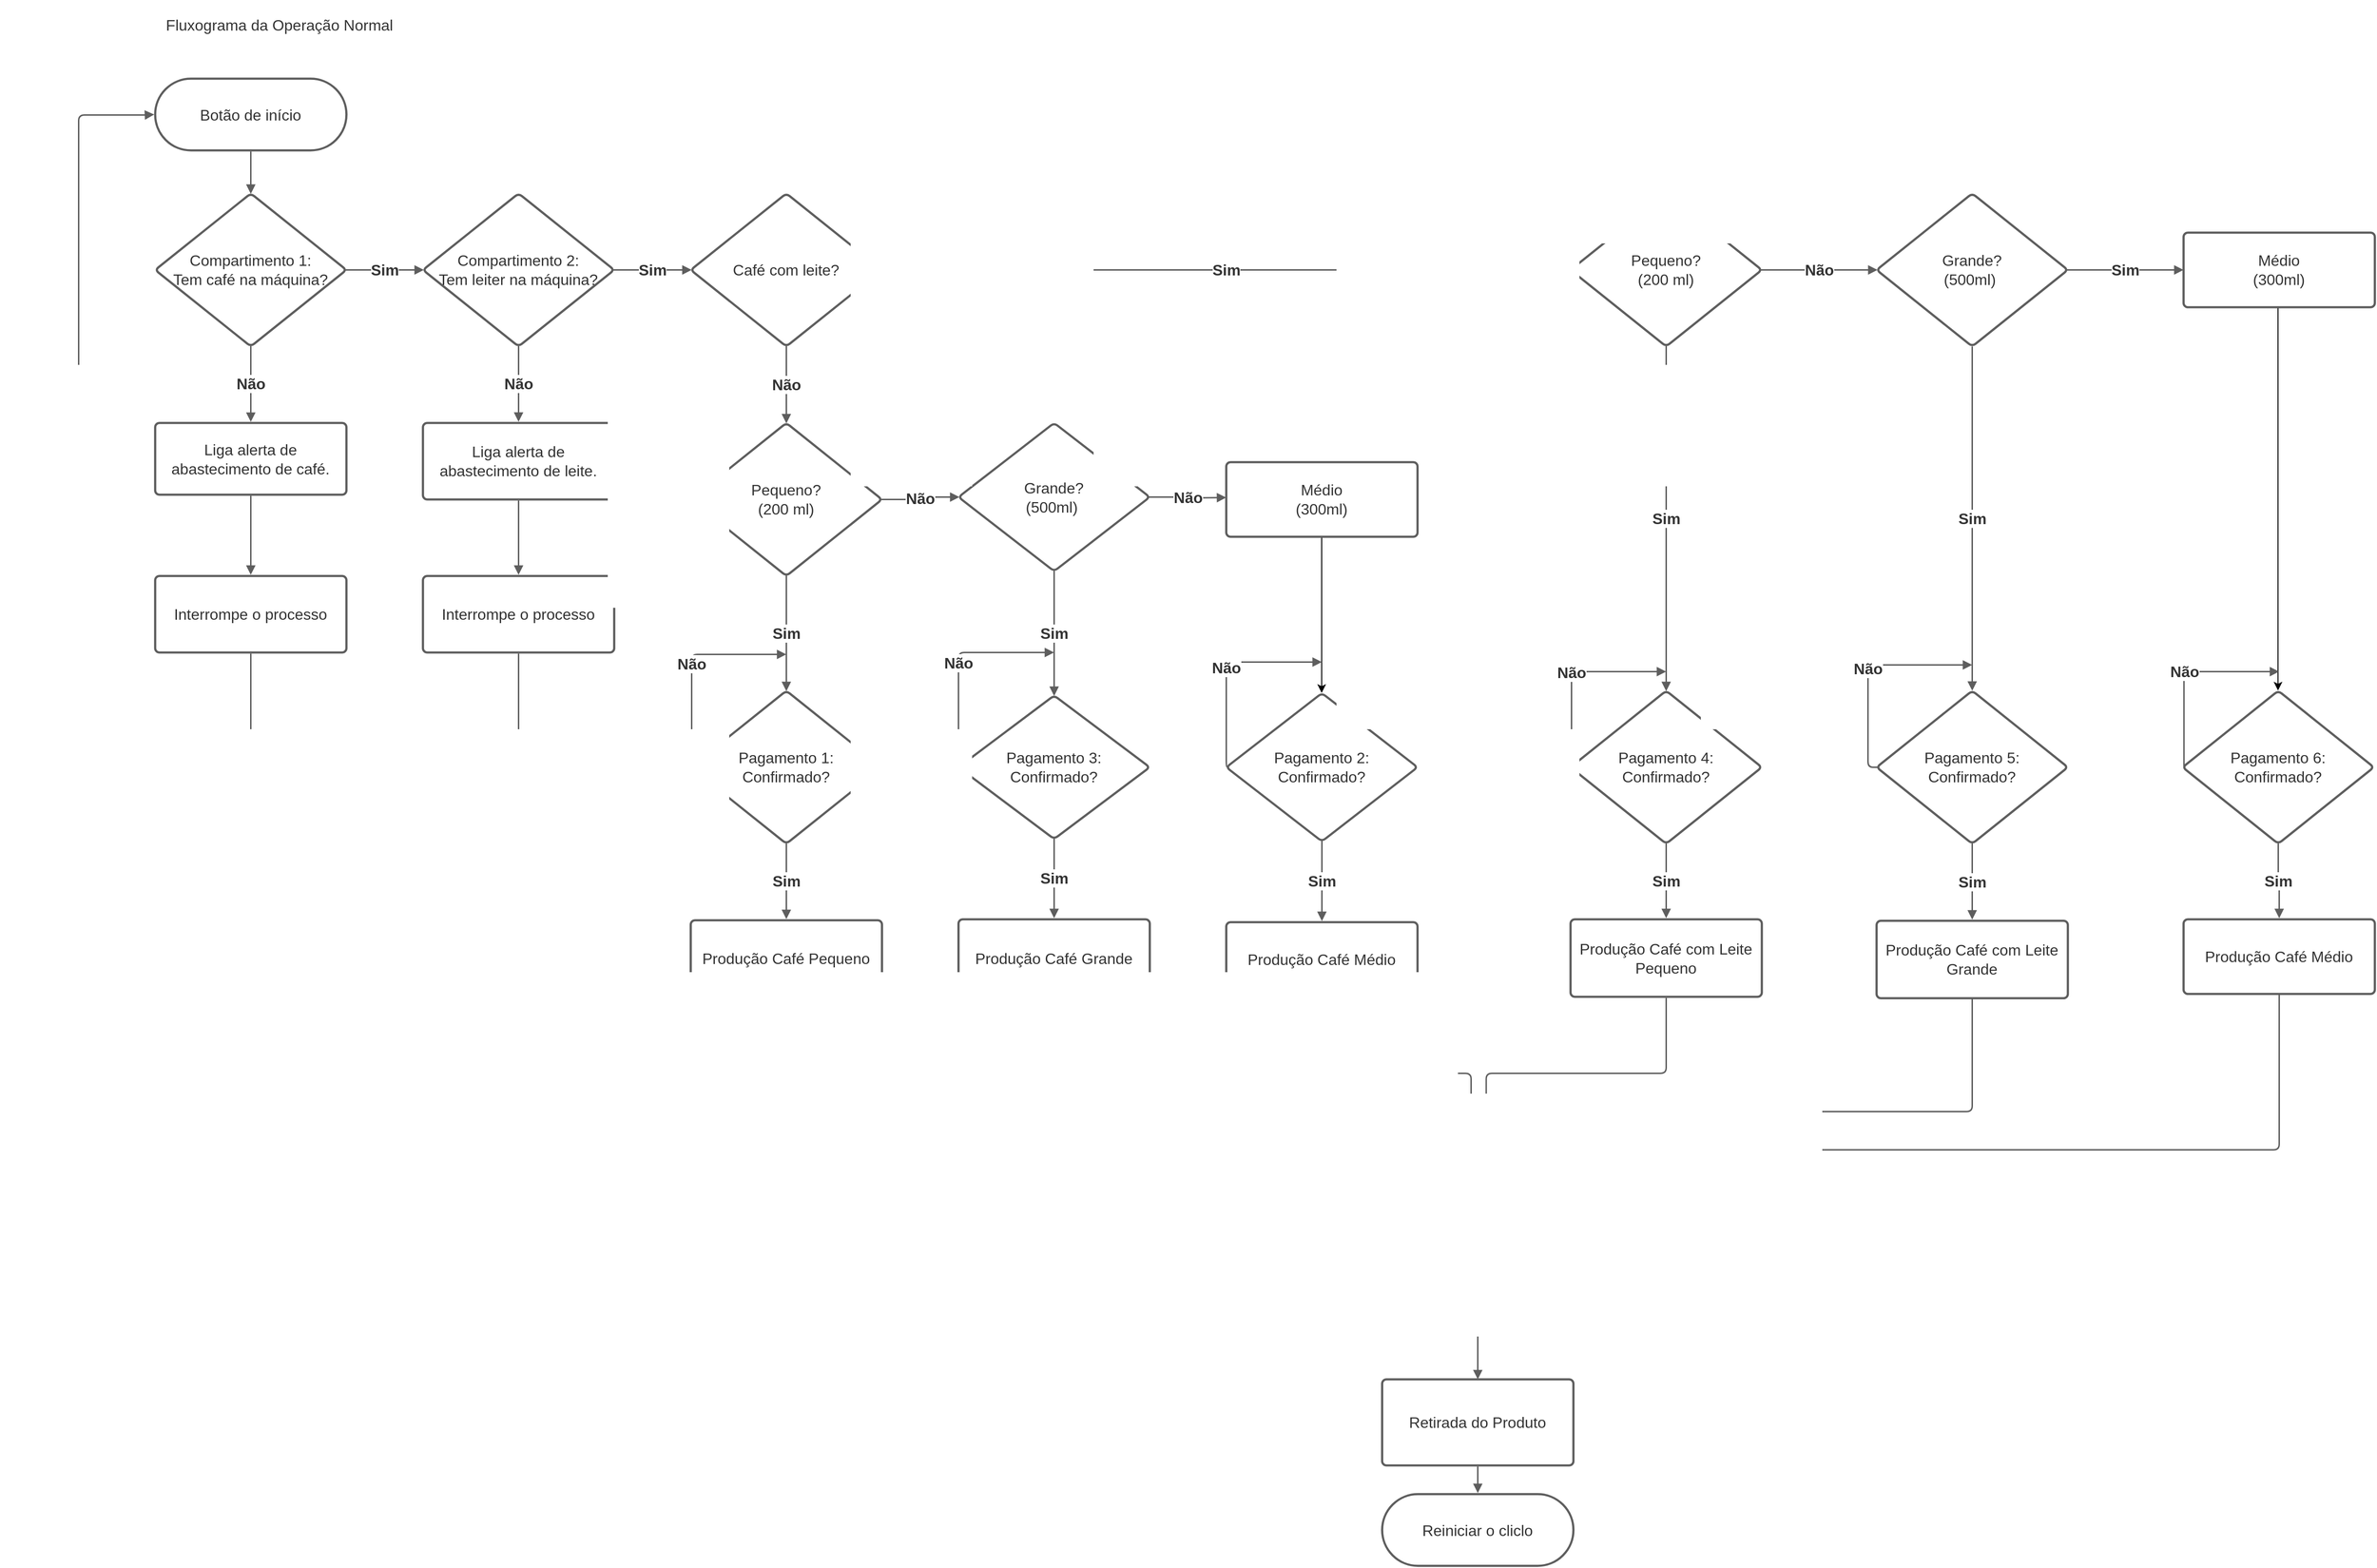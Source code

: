 <mxfile version="14.4.3" type="github">
  <diagram id="C5RBs43oDa-KdzZeNtuy" name="Page-1">
    <mxGraphModel dx="2500" dy="867" grid="1" gridSize="10" guides="1" tooltips="1" connect="1" arrows="1" fold="1" page="1" pageScale="1" pageWidth="827" pageHeight="1169" math="0" shadow="0">
      <root>
        <mxCell id="WIyWlLk6GJQsqaUBKTNV-0" />
        <mxCell id="WIyWlLk6GJQsqaUBKTNV-1" parent="WIyWlLk6GJQsqaUBKTNV-0" />
        <UserObject label="Fluxograma da Operação Normal&amp;nbsp;" lucidchartObjectId="tqFgTso9lFqS" id="6JIv2aO325j3hScU7Ffa-20">
          <mxCell style="html=1;overflow=block;blockSpacing=1;whiteSpace=wrap;;whiteSpace=wrap;fontSize=16;fontColor=#333333;spacing=3.8;strokeOpacity=0;fillOpacity=0;rounded=1;absoluteArcSize=1;arcSize=9;fillColor=#ffffff;strokeWidth=2.3;" vertex="1" parent="WIyWlLk6GJQsqaUBKTNV-1">
            <mxGeometry y="720" width="585" height="48" as="geometry" />
          </mxCell>
        </UserObject>
        <UserObject label="&lt;font style=&quot;font-size: 16px&quot;&gt;Botão de início&lt;/font&gt;" lucidchartObjectId="3qFgOrZvjQJa" id="6JIv2aO325j3hScU7Ffa-21">
          <mxCell style="html=1;overflow=block;blockSpacing=1;whiteSpace=wrap;rounded=1;arcSize=50;whiteSpace=wrap;fontSize=16;fontColor=#333333;spacing=3.8;strokeColor=#5e5e5e;strokeOpacity=100;strokeWidth=2.3;" vertex="1" parent="WIyWlLk6GJQsqaUBKTNV-1">
            <mxGeometry x="160" y="800" width="200" height="75" as="geometry" />
          </mxCell>
        </UserObject>
        <UserObject label="&lt;font style=&quot;font-size: 16px&quot;&gt;&lt;font style=&quot;font-size: 16px&quot;&gt;Compartimento &lt;/font&gt;1:&lt;br style=&quot;font-size: 16px;&quot;&gt;Tem café na máquina?&lt;/font&gt;" lucidchartObjectId="3qFgEHPYL05W" id="6JIv2aO325j3hScU7Ffa-22">
          <mxCell style="html=1;overflow=block;blockSpacing=1;whiteSpace=wrap;rhombus;whiteSpace=wrap;fontSize=16;fontColor=#333333;spacing=3.8;strokeColor=#5e5e5e;strokeOpacity=100;rounded=1;absoluteArcSize=1;arcSize=9;strokeWidth=2.3;" vertex="1" parent="WIyWlLk6GJQsqaUBKTNV-1">
            <mxGeometry x="160" y="920" width="200" height="160" as="geometry" />
          </mxCell>
        </UserObject>
        <UserObject label="" lucidchartObjectId="3qFgRbq_pGth" id="6JIv2aO325j3hScU7Ffa-23">
          <mxCell style="html=1;jettySize=18;whiteSpace=wrap;fontSize=16;strokeColor=#5E5E5E;strokeWidth=1.5;rounded=1;arcSize=12;edgeStyle=orthogonalEdgeStyle;startArrow=none;;endArrow=block;endFill=1;;exitX=0.5;exitY=1.015;exitPerimeter=0;entryX=0.5;entryY=0.003;entryPerimeter=0;" edge="1" parent="WIyWlLk6GJQsqaUBKTNV-1" source="6JIv2aO325j3hScU7Ffa-21" target="6JIv2aO325j3hScU7Ffa-22">
            <mxGeometry width="100" height="100" relative="1" as="geometry">
              <Array as="points" />
            </mxGeometry>
          </mxCell>
        </UserObject>
        <UserObject label="" lucidchartObjectId="3qFga7yqrojj" id="6JIv2aO325j3hScU7Ffa-24">
          <mxCell style="html=1;jettySize=18;whiteSpace=wrap;fontSize=16;fontColor=#333333;fontStyle=1;strokeColor=#5E5E5E;strokeWidth=1.5;rounded=1;arcSize=12;edgeStyle=orthogonalEdgeStyle;startArrow=none;;endArrow=block;endFill=1;;exitX=0.5;exitY=0.997;exitPerimeter=0;entryX=0.5;entryY=-0.015;entryPerimeter=0;" edge="1" parent="WIyWlLk6GJQsqaUBKTNV-1" source="6JIv2aO325j3hScU7Ffa-22" target="6JIv2aO325j3hScU7Ffa-26">
            <mxGeometry width="100" height="100" relative="1" as="geometry">
              <Array as="points" />
            </mxGeometry>
          </mxCell>
        </UserObject>
        <mxCell id="6JIv2aO325j3hScU7Ffa-25" value="Não" style="text;html=1;resizable=0;labelBackgroundColor=#ffffff;align=center;verticalAlign=middle;fontStyle=1;fontColor=#333333;;fontSize=16;" vertex="1" parent="6JIv2aO325j3hScU7Ffa-24">
          <mxGeometry relative="1" as="geometry" />
        </mxCell>
        <UserObject label="&lt;font style=&quot;font-size: 16px&quot;&gt;Liga alerta de abastecimento de café.&lt;/font&gt;" lucidchartObjectId="3qFgoMqM84zw" id="6JIv2aO325j3hScU7Ffa-26">
          <mxCell style="html=1;overflow=block;blockSpacing=1;whiteSpace=wrap;;whiteSpace=wrap;fontSize=16;fontColor=#333333;spacing=9;strokeColor=#5e5e5e;strokeOpacity=100;rounded=1;absoluteArcSize=1;arcSize=9;strokeWidth=2.3;" vertex="1" parent="WIyWlLk6GJQsqaUBKTNV-1">
            <mxGeometry x="160" y="1160" width="200" height="75" as="geometry" />
          </mxCell>
        </UserObject>
        <UserObject label="Liga alerta de abastecimento de leite." lucidchartObjectId="3qFgDsqzkUyM" id="6JIv2aO325j3hScU7Ffa-27">
          <mxCell style="html=1;overflow=block;blockSpacing=1;whiteSpace=wrap;;whiteSpace=wrap;fontSize=16;fontColor=#333333;spacing=9;strokeColor=#5e5e5e;strokeOpacity=100;rounded=1;absoluteArcSize=1;arcSize=9;strokeWidth=2.3;" vertex="1" parent="WIyWlLk6GJQsqaUBKTNV-1">
            <mxGeometry x="440" y="1160" width="200" height="80" as="geometry" />
          </mxCell>
        </UserObject>
        <UserObject label="Compartimento 2:&#xa;Tem leiter na máquina?" lucidchartObjectId="3qFg2LR7P~5G" id="6JIv2aO325j3hScU7Ffa-28">
          <mxCell style="html=1;overflow=block;blockSpacing=1;whiteSpace=wrap;rhombus;whiteSpace=wrap;fontSize=16;fontColor=#333333;spacing=3.8;strokeColor=#5e5e5e;strokeOpacity=100;rounded=1;absoluteArcSize=1;arcSize=9;strokeWidth=2.3;" vertex="1" parent="WIyWlLk6GJQsqaUBKTNV-1">
            <mxGeometry x="440" y="920" width="200" height="160" as="geometry" />
          </mxCell>
        </UserObject>
        <UserObject label="" lucidchartObjectId="3qFgjEUspgy9" id="6JIv2aO325j3hScU7Ffa-29">
          <mxCell style="html=1;jettySize=18;whiteSpace=wrap;fontSize=16;fontColor=#333333;fontStyle=1;strokeColor=#5E5E5E;strokeWidth=1.5;rounded=1;arcSize=12;edgeStyle=orthogonalEdgeStyle;startArrow=none;;endArrow=block;endFill=1;;exitX=0.995;exitY=0.5;exitPerimeter=0;entryX=0.005;entryY=0.5;entryPerimeter=0;" edge="1" parent="WIyWlLk6GJQsqaUBKTNV-1" source="6JIv2aO325j3hScU7Ffa-22" target="6JIv2aO325j3hScU7Ffa-28">
            <mxGeometry width="100" height="100" relative="1" as="geometry">
              <Array as="points" />
            </mxGeometry>
          </mxCell>
        </UserObject>
        <mxCell id="6JIv2aO325j3hScU7Ffa-30" value="Sim" style="text;html=1;resizable=0;labelBackgroundColor=#ffffff;align=center;verticalAlign=middle;fontStyle=1;fontColor=#333333;;fontSize=16;" vertex="1" parent="6JIv2aO325j3hScU7Ffa-29">
          <mxGeometry relative="1" as="geometry" />
        </mxCell>
        <UserObject label="" lucidchartObjectId="3qFg8stVWugj" id="6JIv2aO325j3hScU7Ffa-31">
          <mxCell style="html=1;jettySize=18;whiteSpace=wrap;fontSize=16;fontColor=#333333;fontStyle=1;strokeColor=#5E5E5E;strokeWidth=1.5;rounded=1;arcSize=12;edgeStyle=orthogonalEdgeStyle;startArrow=none;;endArrow=block;endFill=1;;exitX=0.5;exitY=0.997;exitPerimeter=0;entryX=0.5;entryY=-0.015;entryPerimeter=0;" edge="1" parent="WIyWlLk6GJQsqaUBKTNV-1" source="6JIv2aO325j3hScU7Ffa-28" target="6JIv2aO325j3hScU7Ffa-27">
            <mxGeometry width="100" height="100" relative="1" as="geometry">
              <Array as="points" />
            </mxGeometry>
          </mxCell>
        </UserObject>
        <mxCell id="6JIv2aO325j3hScU7Ffa-32" value="Não" style="text;html=1;resizable=0;labelBackgroundColor=#ffffff;align=center;verticalAlign=middle;fontStyle=1;fontColor=#333333;;fontSize=16;" vertex="1" parent="6JIv2aO325j3hScU7Ffa-31">
          <mxGeometry relative="1" as="geometry" />
        </mxCell>
        <UserObject label="" lucidchartObjectId="3qFg6BbbSnFq" id="6JIv2aO325j3hScU7Ffa-33">
          <mxCell style="html=1;jettySize=18;whiteSpace=wrap;fontSize=16;fontColor=#333333;fontStyle=1;strokeColor=#5E5E5E;strokeWidth=1.5;rounded=1;arcSize=12;edgeStyle=orthogonalEdgeStyle;startArrow=none;;endArrow=block;endFill=1;;exitX=0.995;exitY=0.5;exitPerimeter=0;entryX=0.005;entryY=0.5;entryPerimeter=0;" edge="1" parent="WIyWlLk6GJQsqaUBKTNV-1" source="6JIv2aO325j3hScU7Ffa-28" target="6JIv2aO325j3hScU7Ffa-37">
            <mxGeometry width="100" height="100" relative="1" as="geometry">
              <Array as="points" />
            </mxGeometry>
          </mxCell>
        </UserObject>
        <mxCell id="6JIv2aO325j3hScU7Ffa-34" value="Sim" style="text;html=1;resizable=0;labelBackgroundColor=#ffffff;align=center;verticalAlign=middle;fontStyle=1;fontColor=#333333;;fontSize=16;" vertex="1" parent="6JIv2aO325j3hScU7Ffa-33">
          <mxGeometry relative="1" as="geometry" />
        </mxCell>
        <UserObject label="" lucidchartObjectId="3qFgl4CUJ0wb" id="6JIv2aO325j3hScU7Ffa-35">
          <mxCell style="html=1;overflow=block;blockSpacing=1;whiteSpace=wrap;ellipse;whiteSpace=wrap;fontSize=16;spacing=3.8;strokeColor=#5e5e5e;strokeOpacity=100;rounded=1;absoluteArcSize=1;arcSize=9;strokeWidth=2.3;" vertex="1" parent="WIyWlLk6GJQsqaUBKTNV-1">
            <mxGeometry x="222.5" y="1500" width="75" height="75" as="geometry" />
          </mxCell>
        </UserObject>
        <UserObject label="" lucidchartObjectId="3qFgvA~-X3YP" id="6JIv2aO325j3hScU7Ffa-36">
          <mxCell style="html=1;jettySize=18;whiteSpace=wrap;fontSize=16;strokeColor=#5E5E5E;strokeWidth=1.5;rounded=1;arcSize=12;edgeStyle=orthogonalEdgeStyle;startArrow=none;;endArrow=block;endFill=1;;exitX=-0.015;exitY=0.5;exitPerimeter=0;entryX=-0.005;entryY=0.5;entryPerimeter=0;" edge="1" parent="WIyWlLk6GJQsqaUBKTNV-1" source="6JIv2aO325j3hScU7Ffa-35" target="6JIv2aO325j3hScU7Ffa-21">
            <mxGeometry width="100" height="100" relative="1" as="geometry">
              <Array as="points">
                <mxPoint x="80" y="1538" />
                <mxPoint x="80" y="838" />
                <mxPoint x="149" y="838" />
              </Array>
            </mxGeometry>
          </mxCell>
        </UserObject>
        <UserObject label="Café com leite?" lucidchartObjectId="JuFgt4Kl5plH" id="6JIv2aO325j3hScU7Ffa-37">
          <mxCell style="html=1;overflow=block;blockSpacing=1;whiteSpace=wrap;rhombus;whiteSpace=wrap;fontSize=16;fontColor=#333333;spacing=3.8;strokeColor=#5e5e5e;strokeOpacity=100;rounded=1;absoluteArcSize=1;arcSize=9;strokeWidth=2.3;" vertex="1" parent="WIyWlLk6GJQsqaUBKTNV-1">
            <mxGeometry x="720" y="920" width="200" height="160" as="geometry" />
          </mxCell>
        </UserObject>
        <UserObject label="" lucidchartObjectId="ivFg_uXH1Gir" id="6JIv2aO325j3hScU7Ffa-38">
          <mxCell style="html=1;jettySize=18;whiteSpace=wrap;fontSize=16;fontColor=#333333;fontStyle=1;strokeColor=#5E5E5E;strokeWidth=1.5;rounded=1;arcSize=12;edgeStyle=orthogonalEdgeStyle;startArrow=none;;endArrow=block;endFill=1;;exitX=0.5;exitY=0.997;exitPerimeter=0;entryX=0.5;entryY=0.003;entryPerimeter=0;" edge="1" parent="WIyWlLk6GJQsqaUBKTNV-1" source="6JIv2aO325j3hScU7Ffa-37" target="6JIv2aO325j3hScU7Ffa-42">
            <mxGeometry width="100" height="100" relative="1" as="geometry">
              <Array as="points" />
            </mxGeometry>
          </mxCell>
        </UserObject>
        <mxCell id="6JIv2aO325j3hScU7Ffa-39" value="Não" style="text;html=1;resizable=0;labelBackgroundColor=#ffffff;align=center;verticalAlign=middle;fontStyle=1;fontColor=#333333;;fontSize=16;" vertex="1" parent="6JIv2aO325j3hScU7Ffa-38">
          <mxGeometry relative="1" as="geometry" />
        </mxCell>
        <UserObject label="" lucidchartObjectId="pvFgxKlh_nUY" id="6JIv2aO325j3hScU7Ffa-40">
          <mxCell style="html=1;jettySize=18;whiteSpace=wrap;fontSize=16;fontColor=#333333;fontStyle=1;strokeColor=#5E5E5E;strokeWidth=1.5;rounded=1;arcSize=12;edgeStyle=orthogonalEdgeStyle;startArrow=none;;endArrow=block;endFill=1;;exitX=0.995;exitY=0.5;exitPerimeter=0;entryX=0.005;entryY=0.5;entryPerimeter=0;" edge="1" parent="WIyWlLk6GJQsqaUBKTNV-1" source="6JIv2aO325j3hScU7Ffa-37" target="6JIv2aO325j3hScU7Ffa-51">
            <mxGeometry width="100" height="100" relative="1" as="geometry">
              <Array as="points" />
            </mxGeometry>
          </mxCell>
        </UserObject>
        <mxCell id="6JIv2aO325j3hScU7Ffa-41" value="Sim" style="text;html=1;resizable=0;labelBackgroundColor=#ffffff;align=center;verticalAlign=middle;fontStyle=1;fontColor=#333333;;fontSize=16;" vertex="1" parent="6JIv2aO325j3hScU7Ffa-40">
          <mxGeometry relative="1" as="geometry" />
        </mxCell>
        <UserObject label="Pequeno?&lt;br&gt;(200 ml)" lucidchartObjectId="MvFgWUXe41tL" id="6JIv2aO325j3hScU7Ffa-42">
          <mxCell style="html=1;overflow=block;blockSpacing=1;whiteSpace=wrap;rhombus;whiteSpace=wrap;fontSize=16;fontColor=#333333;spacing=3.8;strokeColor=#5e5e5e;strokeOpacity=100;rounded=1;absoluteArcSize=1;arcSize=9;strokeWidth=2.3;" vertex="1" parent="WIyWlLk6GJQsqaUBKTNV-1">
            <mxGeometry x="720" y="1160" width="200" height="160" as="geometry" />
          </mxCell>
        </UserObject>
        <UserObject label="" lucidchartObjectId="QwFgCWJZrAit" id="6JIv2aO325j3hScU7Ffa-43">
          <mxCell style="html=1;jettySize=18;whiteSpace=wrap;fontSize=16;fontColor=#333333;fontStyle=1;strokeColor=#5E5E5E;strokeWidth=1.5;rounded=1;arcSize=12;edgeStyle=orthogonalEdgeStyle;startArrow=none;;endArrow=block;endFill=1;;exitX=0.5;exitY=0.997;exitPerimeter=0;entryX=0.5;entryY=0.003;entryPerimeter=0;" edge="1" parent="WIyWlLk6GJQsqaUBKTNV-1" source="6JIv2aO325j3hScU7Ffa-42" target="6JIv2aO325j3hScU7Ffa-45">
            <mxGeometry width="100" height="100" relative="1" as="geometry">
              <Array as="points" />
            </mxGeometry>
          </mxCell>
        </UserObject>
        <mxCell id="6JIv2aO325j3hScU7Ffa-44" value="Sim" style="text;html=1;resizable=0;labelBackgroundColor=#ffffff;align=center;verticalAlign=middle;fontStyle=1;fontColor=#333333;;fontSize=16;" vertex="1" parent="6JIv2aO325j3hScU7Ffa-43">
          <mxGeometry relative="1" as="geometry" />
        </mxCell>
        <UserObject label="Pagamento 1: Confirmado?" lucidchartObjectId="hxFgSF8fUaLO" id="6JIv2aO325j3hScU7Ffa-45">
          <mxCell style="html=1;overflow=block;blockSpacing=1;whiteSpace=wrap;rhombus;whiteSpace=wrap;fontSize=16;fontColor=#333333;spacing=3.8;strokeColor=#5e5e5e;strokeOpacity=100;rounded=1;absoluteArcSize=1;arcSize=9;strokeWidth=2.3;" vertex="1" parent="WIyWlLk6GJQsqaUBKTNV-1">
            <mxGeometry x="720" y="1440" width="200" height="160" as="geometry" />
          </mxCell>
        </UserObject>
        <UserObject label="" lucidchartObjectId="GxFgj1U2Y-_L" id="6JIv2aO325j3hScU7Ffa-46">
          <mxCell style="html=1;jettySize=18;whiteSpace=wrap;fontSize=16;fontColor=#333333;fontStyle=1;strokeColor=#5E5E5E;strokeWidth=1.5;rounded=1;arcSize=12;edgeStyle=orthogonalEdgeStyle;startArrow=none;;endArrow=block;endFill=1;;exitX=0.5;exitY=0.997;exitPerimeter=0;entryX=0.5;entryY=-0.015;entryPerimeter=0;" edge="1" parent="WIyWlLk6GJQsqaUBKTNV-1" source="6JIv2aO325j3hScU7Ffa-45" target="6JIv2aO325j3hScU7Ffa-50">
            <mxGeometry width="100" height="100" relative="1" as="geometry">
              <Array as="points" />
            </mxGeometry>
          </mxCell>
        </UserObject>
        <mxCell id="6JIv2aO325j3hScU7Ffa-47" value="Sim" style="text;html=1;resizable=0;labelBackgroundColor=#ffffff;align=center;verticalAlign=middle;fontStyle=1;fontColor=#333333;;fontSize=16;" vertex="1" parent="6JIv2aO325j3hScU7Ffa-46">
          <mxGeometry relative="1" as="geometry" />
        </mxCell>
        <UserObject label="" lucidchartObjectId="PxFg3TdAYy0f" id="6JIv2aO325j3hScU7Ffa-48">
          <mxCell style="html=1;jettySize=18;whiteSpace=wrap;fontSize=16;fontColor=#333333;fontStyle=1;strokeColor=#5E5E5E;strokeWidth=1.5;rounded=1;arcSize=12;edgeStyle=orthogonalEdgeStyle;startArrow=none;;endArrow=block;endFill=1;;exitX=0.005;exitY=0.5;exitPerimeter=0;" edge="1" parent="WIyWlLk6GJQsqaUBKTNV-1" source="6JIv2aO325j3hScU7Ffa-45">
            <mxGeometry width="100" height="100" relative="1" as="geometry">
              <Array as="points">
                <mxPoint x="721" y="1402" />
              </Array>
              <mxPoint x="820" y="1402" as="targetPoint" />
            </mxGeometry>
          </mxCell>
        </UserObject>
        <mxCell id="6JIv2aO325j3hScU7Ffa-49" value="Não" style="text;html=1;resizable=0;labelBackgroundColor=#ffffff;align=center;verticalAlign=middle;fontStyle=1;fontColor=#333333;;fontSize=16;" vertex="1" parent="6JIv2aO325j3hScU7Ffa-48">
          <mxGeometry relative="1" as="geometry" />
        </mxCell>
        <UserObject label="Produção Café Pequeno " lucidchartObjectId="7xFg70P-78a3" id="6JIv2aO325j3hScU7Ffa-50">
          <mxCell style="html=1;overflow=block;blockSpacing=1;whiteSpace=wrap;;whiteSpace=wrap;fontSize=16;fontColor=#333333;spacing=9;strokeColor=#5e5e5e;strokeOpacity=100;rounded=1;absoluteArcSize=1;arcSize=9;strokeWidth=2.3;" vertex="1" parent="WIyWlLk6GJQsqaUBKTNV-1">
            <mxGeometry x="720" y="1680" width="200" height="80" as="geometry" />
          </mxCell>
        </UserObject>
        <UserObject label="Pequeno?&lt;br&gt;(200 ml)" lucidchartObjectId="JyFg7UuhzfHc" id="6JIv2aO325j3hScU7Ffa-51">
          <mxCell style="html=1;overflow=block;blockSpacing=1;whiteSpace=wrap;rhombus;whiteSpace=wrap;fontSize=16;fontColor=#333333;spacing=3.8;strokeColor=#5e5e5e;strokeOpacity=100;rounded=1;absoluteArcSize=1;arcSize=9;strokeWidth=2.3;" vertex="1" parent="WIyWlLk6GJQsqaUBKTNV-1">
            <mxGeometry x="1640" y="920" width="200" height="160" as="geometry" />
          </mxCell>
        </UserObject>
        <UserObject label="Pagamento 2:&#xa;Confirmado?" lucidchartObjectId="CzFgdn5HIj6n" id="6JIv2aO325j3hScU7Ffa-52">
          <mxCell style="html=1;overflow=block;blockSpacing=1;whiteSpace=wrap;rhombus;whiteSpace=wrap;fontSize=16;fontColor=#333333;spacing=3.8;strokeColor=#5e5e5e;strokeOpacity=100;rounded=1;absoluteArcSize=1;arcSize=9;strokeWidth=2.3;" vertex="1" parent="WIyWlLk6GJQsqaUBKTNV-1">
            <mxGeometry x="1280" y="1442.5" width="200" height="155" as="geometry" />
          </mxCell>
        </UserObject>
        <UserObject label="" lucidchartObjectId="CAFgNtkOxG2d" id="6JIv2aO325j3hScU7Ffa-53">
          <mxCell style="html=1;jettySize=18;whiteSpace=wrap;fontSize=16;fontColor=#333333;fontStyle=1;strokeColor=#5E5E5E;strokeWidth=1.5;rounded=1;arcSize=12;edgeStyle=orthogonalEdgeStyle;startArrow=none;;endArrow=block;endFill=1;;exitX=0.5;exitY=0.997;exitPerimeter=0;entryX=0.5;entryY=-0.015;entryPerimeter=0;" edge="1" parent="WIyWlLk6GJQsqaUBKTNV-1" source="6JIv2aO325j3hScU7Ffa-52" target="6JIv2aO325j3hScU7Ffa-55">
            <mxGeometry width="100" height="100" relative="1" as="geometry">
              <Array as="points" />
            </mxGeometry>
          </mxCell>
        </UserObject>
        <mxCell id="6JIv2aO325j3hScU7Ffa-54" value="Sim" style="text;html=1;resizable=0;labelBackgroundColor=#ffffff;align=center;verticalAlign=middle;fontStyle=1;fontColor=#333333;;fontSize=16;" vertex="1" parent="6JIv2aO325j3hScU7Ffa-53">
          <mxGeometry relative="1" as="geometry" />
        </mxCell>
        <UserObject label="Produção Café Médio " lucidchartObjectId="FAFgVOhGjpfK" id="6JIv2aO325j3hScU7Ffa-55">
          <mxCell style="html=1;overflow=block;blockSpacing=1;whiteSpace=wrap;;whiteSpace=wrap;fontSize=16;fontColor=#333333;spacing=9;strokeColor=#5e5e5e;strokeOpacity=100;rounded=1;absoluteArcSize=1;arcSize=9;strokeWidth=2.3;" vertex="1" parent="WIyWlLk6GJQsqaUBKTNV-1">
            <mxGeometry x="1280" y="1682" width="200" height="78" as="geometry" />
          </mxCell>
        </UserObject>
        <UserObject label="" lucidchartObjectId="TBFgUwQSuEOi" id="6JIv2aO325j3hScU7Ffa-56">
          <mxCell style="html=1;jettySize=18;whiteSpace=wrap;fontSize=16;fontColor=#333333;fontStyle=1;strokeColor=#5E5E5E;strokeWidth=1.5;rounded=1;arcSize=12;edgeStyle=orthogonalEdgeStyle;startArrow=none;;endArrow=block;endFill=1;;exitX=0.5;exitY=0.997;exitPerimeter=0;entryX=0.5;entryY=0.003;entryPerimeter=0;" edge="1" parent="WIyWlLk6GJQsqaUBKTNV-1" source="6JIv2aO325j3hScU7Ffa-51" target="6JIv2aO325j3hScU7Ffa-58">
            <mxGeometry width="100" height="100" relative="1" as="geometry">
              <Array as="points" />
            </mxGeometry>
          </mxCell>
        </UserObject>
        <mxCell id="6JIv2aO325j3hScU7Ffa-57" value="Sim" style="text;html=1;resizable=0;labelBackgroundColor=#ffffff;align=center;verticalAlign=middle;fontStyle=1;fontColor=#333333;;fontSize=16;" vertex="1" parent="6JIv2aO325j3hScU7Ffa-56">
          <mxGeometry relative="1" as="geometry" />
        </mxCell>
        <UserObject label="Pagamento 4: Confirmado?" lucidchartObjectId="TBFgmE_b-Lwq" id="6JIv2aO325j3hScU7Ffa-58">
          <mxCell style="html=1;overflow=block;blockSpacing=1;whiteSpace=wrap;rhombus;whiteSpace=wrap;fontSize=16;fontColor=#333333;spacing=3.8;strokeColor=#5e5e5e;strokeOpacity=100;rounded=1;absoluteArcSize=1;arcSize=9;strokeWidth=2.3;" vertex="1" parent="WIyWlLk6GJQsqaUBKTNV-1">
            <mxGeometry x="1640" y="1440" width="200" height="160" as="geometry" />
          </mxCell>
        </UserObject>
        <UserObject label="" lucidchartObjectId="TBFgFXK7jws8" id="6JIv2aO325j3hScU7Ffa-59">
          <mxCell style="html=1;jettySize=18;whiteSpace=wrap;fontSize=16;fontColor=#333333;fontStyle=1;strokeColor=#5E5E5E;strokeWidth=1.5;rounded=1;arcSize=12;edgeStyle=orthogonalEdgeStyle;startArrow=none;;endArrow=block;endFill=1;;exitX=0.5;exitY=0.997;exitPerimeter=0;entryX=0.5;entryY=-0.015;entryPerimeter=0;" edge="1" parent="WIyWlLk6GJQsqaUBKTNV-1" source="6JIv2aO325j3hScU7Ffa-58" target="6JIv2aO325j3hScU7Ffa-63">
            <mxGeometry width="100" height="100" relative="1" as="geometry">
              <Array as="points" />
            </mxGeometry>
          </mxCell>
        </UserObject>
        <mxCell id="6JIv2aO325j3hScU7Ffa-60" value="Sim" style="text;html=1;resizable=0;labelBackgroundColor=#ffffff;align=center;verticalAlign=middle;fontStyle=1;fontColor=#333333;;fontSize=16;" vertex="1" parent="6JIv2aO325j3hScU7Ffa-59">
          <mxGeometry relative="1" as="geometry" />
        </mxCell>
        <UserObject label="" lucidchartObjectId="TBFgAZP1~W7n" id="6JIv2aO325j3hScU7Ffa-61">
          <mxCell style="html=1;jettySize=18;whiteSpace=wrap;fontSize=16;fontColor=#333333;fontStyle=1;strokeColor=#5E5E5E;strokeWidth=1.5;rounded=1;arcSize=12;edgeStyle=orthogonalEdgeStyle;startArrow=none;;endArrow=block;endFill=1;;exitX=0.005;exitY=0.5;exitPerimeter=0;" edge="1" parent="WIyWlLk6GJQsqaUBKTNV-1" source="6JIv2aO325j3hScU7Ffa-58">
            <mxGeometry width="100" height="100" relative="1" as="geometry">
              <Array as="points">
                <mxPoint x="1641" y="1420" />
              </Array>
              <mxPoint x="1740" y="1420" as="targetPoint" />
            </mxGeometry>
          </mxCell>
        </UserObject>
        <mxCell id="6JIv2aO325j3hScU7Ffa-62" value="Não" style="text;html=1;resizable=0;labelBackgroundColor=#ffffff;align=center;verticalAlign=middle;fontStyle=1;fontColor=#333333;;fontSize=16;" vertex="1" parent="6JIv2aO325j3hScU7Ffa-61">
          <mxGeometry relative="1" as="geometry" />
        </mxCell>
        <UserObject label="Produção Café com Leite Pequeno " lucidchartObjectId="TBFg3POsfGux" id="6JIv2aO325j3hScU7Ffa-63">
          <mxCell style="html=1;overflow=block;blockSpacing=1;whiteSpace=wrap;;whiteSpace=wrap;fontSize=16;fontColor=#333333;spacing=9;strokeColor=#5e5e5e;strokeOpacity=100;rounded=1;absoluteArcSize=1;arcSize=9;strokeWidth=2.3;" vertex="1" parent="WIyWlLk6GJQsqaUBKTNV-1">
            <mxGeometry x="1640" y="1679" width="200" height="81" as="geometry" />
          </mxCell>
        </UserObject>
        <UserObject label="Grande?&lt;br&gt;(500ml)&amp;nbsp;" lucidchartObjectId="xCFgtkFFd_Bb" id="6JIv2aO325j3hScU7Ffa-64">
          <mxCell style="html=1;overflow=block;blockSpacing=1;whiteSpace=wrap;rhombus;whiteSpace=wrap;fontSize=16;fontColor=#333333;spacing=3.8;strokeColor=#5e5e5e;strokeOpacity=100;rounded=1;absoluteArcSize=1;arcSize=9;strokeWidth=2.3;" vertex="1" parent="WIyWlLk6GJQsqaUBKTNV-1">
            <mxGeometry x="1960" y="920" width="200" height="160" as="geometry" />
          </mxCell>
        </UserObject>
        <UserObject label="" lucidchartObjectId="xCFgp8k46RU3" id="6JIv2aO325j3hScU7Ffa-65">
          <mxCell style="html=1;jettySize=18;whiteSpace=wrap;fontSize=16;fontColor=#333333;fontStyle=1;strokeColor=#5E5E5E;strokeWidth=1.5;rounded=1;arcSize=12;edgeStyle=orthogonalEdgeStyle;startArrow=none;;endArrow=block;endFill=1;;exitX=0.995;exitY=0.5;exitPerimeter=0;entryX=0.005;entryY=0.5;entryPerimeter=0;" edge="1" parent="WIyWlLk6GJQsqaUBKTNV-1" source="6JIv2aO325j3hScU7Ffa-51" target="6JIv2aO325j3hScU7Ffa-64">
            <mxGeometry width="100" height="100" relative="1" as="geometry">
              <Array as="points" />
            </mxGeometry>
          </mxCell>
        </UserObject>
        <mxCell id="6JIv2aO325j3hScU7Ffa-66" value="Não" style="text;html=1;resizable=0;labelBackgroundColor=#ffffff;align=center;verticalAlign=middle;fontStyle=1;fontColor=#333333;;fontSize=16;" vertex="1" parent="6JIv2aO325j3hScU7Ffa-65">
          <mxGeometry relative="1" as="geometry" />
        </mxCell>
        <UserObject label="" lucidchartObjectId="xCFglgPqbLWs" id="6JIv2aO325j3hScU7Ffa-67">
          <mxCell style="html=1;jettySize=18;whiteSpace=wrap;fontSize=16;fontColor=#333333;fontStyle=1;strokeColor=#5E5E5E;strokeWidth=1.5;rounded=1;arcSize=12;edgeStyle=orthogonalEdgeStyle;startArrow=none;;endArrow=block;endFill=1;;exitX=0.995;exitY=0.5;exitPerimeter=0;entryX=0;entryY=0.5;entryDx=0;entryDy=0;" edge="1" parent="WIyWlLk6GJQsqaUBKTNV-1" source="6JIv2aO325j3hScU7Ffa-64" target="6JIv2aO325j3hScU7Ffa-137">
            <mxGeometry width="100" height="100" relative="1" as="geometry">
              <Array as="points" />
              <mxPoint x="2270" y="1000" as="targetPoint" />
            </mxGeometry>
          </mxCell>
        </UserObject>
        <mxCell id="6JIv2aO325j3hScU7Ffa-68" value="Sim" style="text;html=1;resizable=0;labelBackgroundColor=#ffffff;align=center;verticalAlign=middle;fontStyle=1;fontColor=#333333;;fontSize=16;" vertex="1" parent="6JIv2aO325j3hScU7Ffa-67">
          <mxGeometry relative="1" as="geometry" />
        </mxCell>
        <UserObject label="" lucidchartObjectId="hDFg6U1-9SEI" id="6JIv2aO325j3hScU7Ffa-72">
          <mxCell style="html=1;overflow=block;blockSpacing=1;whiteSpace=wrap;ellipse;whiteSpace=wrap;fontSize=16;spacing=3.8;strokeColor=#5e5e5e;strokeOpacity=100;rounded=1;absoluteArcSize=1;arcSize=9;strokeWidth=2.3;" vertex="1" parent="WIyWlLk6GJQsqaUBKTNV-1">
            <mxGeometry x="1513" y="2023" width="60" height="60" as="geometry" />
          </mxCell>
        </UserObject>
        <UserObject label="" lucidchartObjectId="lDFgavHMEMeN" id="6JIv2aO325j3hScU7Ffa-73">
          <mxCell style="html=1;jettySize=18;whiteSpace=wrap;fontSize=16;strokeColor=#5E5E5E;strokeWidth=1.5;rounded=1;arcSize=12;edgeStyle=orthogonalEdgeStyle;startArrow=none;;endArrow=block;endFill=1;;exitX=0.5;exitY=1.015;exitPerimeter=0;entryX=-0.019;entryY=0.5;entryPerimeter=0;" edge="1" parent="WIyWlLk6GJQsqaUBKTNV-1" source="6JIv2aO325j3hScU7Ffa-50" target="6JIv2aO325j3hScU7Ffa-72">
            <mxGeometry width="100" height="100" relative="1" as="geometry">
              <Array as="points">
                <mxPoint x="820" y="1920" />
                <mxPoint x="1440" y="1920" />
                <mxPoint x="1440" y="2053" />
              </Array>
            </mxGeometry>
          </mxCell>
        </UserObject>
        <UserObject label="" lucidchartObjectId="nDFgLSPh7h.Y" id="6JIv2aO325j3hScU7Ffa-74">
          <mxCell style="html=1;jettySize=18;whiteSpace=wrap;fontSize=16;strokeColor=#5E5E5E;strokeWidth=1.5;rounded=1;arcSize=12;edgeStyle=orthogonalEdgeStyle;startArrow=none;;endArrow=block;endFill=1;;exitX=0.5;exitY=1.015;exitPerimeter=0;entryX=0.383;entryY=0;entryPerimeter=0;entryDx=0;entryDy=0;" edge="1" parent="WIyWlLk6GJQsqaUBKTNV-1" source="6JIv2aO325j3hScU7Ffa-55" target="6JIv2aO325j3hScU7Ffa-72">
            <mxGeometry width="100" height="100" relative="1" as="geometry">
              <Array as="points">
                <mxPoint x="1380" y="1840" />
                <mxPoint x="1536" y="1840" />
              </Array>
            </mxGeometry>
          </mxCell>
        </UserObject>
        <UserObject label="" lucidchartObjectId="rDFgeth9fql-" id="6JIv2aO325j3hScU7Ffa-75">
          <mxCell style="html=1;jettySize=18;whiteSpace=wrap;fontSize=16;strokeColor=#5E5E5E;strokeWidth=1.5;rounded=1;arcSize=12;edgeStyle=orthogonalEdgeStyle;startArrow=none;;endArrow=block;endFill=1;;exitX=0.5;exitY=1.015;exitPerimeter=0;entryX=0.647;entryY=0.003;entryPerimeter=0;" edge="1" parent="WIyWlLk6GJQsqaUBKTNV-1" source="6JIv2aO325j3hScU7Ffa-63" target="6JIv2aO325j3hScU7Ffa-72">
            <mxGeometry width="100" height="100" relative="1" as="geometry">
              <Array as="points">
                <mxPoint x="1740" y="1840" />
                <mxPoint x="1552" y="1840" />
              </Array>
            </mxGeometry>
          </mxCell>
        </UserObject>
        <UserObject label="Retirada do Produto" lucidchartObjectId="SEFgnwZsZzLx" id="6JIv2aO325j3hScU7Ffa-78">
          <mxCell style="html=1;overflow=block;blockSpacing=1;whiteSpace=wrap;;whiteSpace=wrap;fontSize=16;fontColor=#333333;spacing=9;strokeColor=#5E5E5E;rounded=1;absoluteArcSize=1;arcSize=9;strokeWidth=2.3;" vertex="1" parent="WIyWlLk6GJQsqaUBKTNV-1">
            <mxGeometry x="1443" y="2160" width="200" height="90" as="geometry" />
          </mxCell>
        </UserObject>
        <UserObject label="" lucidchartObjectId="dFFgGJHf.0o5" id="6JIv2aO325j3hScU7Ffa-79">
          <mxCell style="html=1;jettySize=18;whiteSpace=wrap;fontSize=16;strokeColor=#5E5E5E;strokeWidth=1.5;rounded=1;arcSize=12;edgeStyle=orthogonalEdgeStyle;startArrow=none;;endArrow=block;endFill=1;;exitX=0.5;exitY=1.013;exitPerimeter=0;entryX=0.5;entryY=-0.015;entryPerimeter=0;" edge="1" parent="WIyWlLk6GJQsqaUBKTNV-1" source="6JIv2aO325j3hScU7Ffa-78" target="6JIv2aO325j3hScU7Ffa-80">
            <mxGeometry width="100" height="100" relative="1" as="geometry">
              <Array as="points" />
            </mxGeometry>
          </mxCell>
        </UserObject>
        <UserObject label="Reiniciar o cliclo" lucidchartObjectId="eFFg~x4kWVZW" id="6JIv2aO325j3hScU7Ffa-80">
          <mxCell style="html=1;overflow=block;blockSpacing=1;whiteSpace=wrap;rounded=1;arcSize=50;whiteSpace=wrap;fontSize=16;fontColor=#333333;spacing=3.8;strokeColor=#5E5E5E;strokeWidth=2.3;" vertex="1" parent="WIyWlLk6GJQsqaUBKTNV-1">
            <mxGeometry x="1443" y="2280" width="200" height="75" as="geometry" />
          </mxCell>
        </UserObject>
        <UserObject label="" lucidchartObjectId="kHFgBS_9Tsiu" id="6JIv2aO325j3hScU7Ffa-81">
          <mxCell style="html=1;jettySize=18;whiteSpace=wrap;fontSize=16;strokeColor=#5E5E5E;strokeWidth=1.5;rounded=1;arcSize=12;edgeStyle=orthogonalEdgeStyle;startArrow=none;;endArrow=block;endFill=1;;exitX=0.5;exitY=1.015;exitPerimeter=0;entryX=0.5;entryY=-0.015;entryPerimeter=0;" edge="1" parent="WIyWlLk6GJQsqaUBKTNV-1" source="6JIv2aO325j3hScU7Ffa-26" target="6JIv2aO325j3hScU7Ffa-82">
            <mxGeometry width="100" height="100" relative="1" as="geometry">
              <Array as="points" />
            </mxGeometry>
          </mxCell>
        </UserObject>
        <UserObject label="&lt;font style=&quot;font-size: 16px&quot;&gt;Interrompe o processo&lt;/font&gt;" lucidchartObjectId="rHFgrL4jw6.T" id="6JIv2aO325j3hScU7Ffa-82">
          <mxCell style="html=1;overflow=block;blockSpacing=1;whiteSpace=wrap;;whiteSpace=wrap;fontSize=16;fontColor=#333333;spacing=9;strokeColor=#5e5e5e;strokeOpacity=100;rounded=1;absoluteArcSize=1;arcSize=9;strokeWidth=2.3;" vertex="1" parent="WIyWlLk6GJQsqaUBKTNV-1">
            <mxGeometry x="160" y="1320" width="200" height="80" as="geometry" />
          </mxCell>
        </UserObject>
        <UserObject label="" lucidchartObjectId="IHFgaQ~Nuu4I" id="6JIv2aO325j3hScU7Ffa-83">
          <mxCell style="html=1;jettySize=18;whiteSpace=wrap;fontSize=16;strokeColor=#5E5E5E;strokeWidth=1.5;rounded=1;arcSize=12;edgeStyle=orthogonalEdgeStyle;startArrow=none;;endArrow=block;endFill=1;;exitX=0.5;exitY=1.015;exitPerimeter=0;entryX=0.5;entryY=-0.015;entryPerimeter=0;" edge="1" parent="WIyWlLk6GJQsqaUBKTNV-1" source="6JIv2aO325j3hScU7Ffa-82" target="6JIv2aO325j3hScU7Ffa-35">
            <mxGeometry width="100" height="100" relative="1" as="geometry">
              <Array as="points" />
            </mxGeometry>
          </mxCell>
        </UserObject>
        <UserObject label="" lucidchartObjectId="-HFgb5f.ZD7G" id="6JIv2aO325j3hScU7Ffa-84">
          <mxCell style="html=1;jettySize=18;whiteSpace=wrap;fontSize=16;strokeColor=#5E5E5E;strokeWidth=1.5;rounded=1;arcSize=12;edgeStyle=orthogonalEdgeStyle;startArrow=none;;endArrow=block;endFill=1;;exitX=0.5;exitY=1.015;exitPerimeter=0;entryX=0.5;entryY=-0.015;entryPerimeter=0;" edge="1" parent="WIyWlLk6GJQsqaUBKTNV-1" source="6JIv2aO325j3hScU7Ffa-27" target="6JIv2aO325j3hScU7Ffa-85">
            <mxGeometry width="100" height="100" relative="1" as="geometry">
              <Array as="points" />
            </mxGeometry>
          </mxCell>
        </UserObject>
        <UserObject label="Interrompe o processo" lucidchartObjectId="-HFgAY3NKrU-" id="6JIv2aO325j3hScU7Ffa-85">
          <mxCell style="html=1;overflow=block;blockSpacing=1;whiteSpace=wrap;;whiteSpace=wrap;fontSize=16;fontColor=#333333;spacing=9;strokeColor=#5e5e5e;strokeOpacity=100;rounded=1;absoluteArcSize=1;arcSize=9;strokeWidth=2.3;" vertex="1" parent="WIyWlLk6GJQsqaUBKTNV-1">
            <mxGeometry x="440" y="1320" width="200" height="80" as="geometry" />
          </mxCell>
        </UserObject>
        <UserObject label="" lucidchartObjectId="-HFgUzWpXXGu" id="6JIv2aO325j3hScU7Ffa-86">
          <mxCell style="html=1;jettySize=18;whiteSpace=wrap;fontSize=16;strokeColor=#5E5E5E;strokeWidth=1.5;rounded=1;arcSize=12;edgeStyle=orthogonalEdgeStyle;startArrow=none;;endArrow=block;endFill=1;;exitX=0.5;exitY=1.015;exitPerimeter=0;entryX=1.015;entryY=0.5;entryPerimeter=0;" edge="1" parent="WIyWlLk6GJQsqaUBKTNV-1" source="6JIv2aO325j3hScU7Ffa-85" target="6JIv2aO325j3hScU7Ffa-35">
            <mxGeometry width="100" height="100" relative="1" as="geometry">
              <Array as="points">
                <mxPoint x="540" y="1538" />
                <mxPoint x="301" y="1538" />
              </Array>
            </mxGeometry>
          </mxCell>
        </UserObject>
        <UserObject label="Grande?&lt;br&gt;(500ml)&amp;nbsp;" lucidchartObjectId="ZXFgoMLq-EnQ" id="6JIv2aO325j3hScU7Ffa-87">
          <mxCell style="html=1;overflow=block;blockSpacing=1;whiteSpace=wrap;rhombus;whiteSpace=wrap;fontSize=16;fontColor=#333333;spacing=3.8;strokeColor=#5e5e5e;strokeOpacity=100;rounded=1;absoluteArcSize=1;arcSize=9;strokeWidth=2.3;" vertex="1" parent="WIyWlLk6GJQsqaUBKTNV-1">
            <mxGeometry x="1000" y="1160" width="200" height="155" as="geometry" />
          </mxCell>
        </UserObject>
        <UserObject label="" lucidchartObjectId="ZXFg.BFXxnZ2" id="6JIv2aO325j3hScU7Ffa-88">
          <mxCell style="html=1;jettySize=18;whiteSpace=wrap;fontSize=16;fontColor=#333333;fontStyle=1;strokeColor=#5E5E5E;strokeWidth=1.5;rounded=1;arcSize=12;edgeStyle=orthogonalEdgeStyle;startArrow=none;;endArrow=block;endFill=1;;exitX=0.5;exitY=0.997;exitPerimeter=0;entryX=0.5;entryY=0.003;entryPerimeter=0;" edge="1" parent="WIyWlLk6GJQsqaUBKTNV-1" source="6JIv2aO325j3hScU7Ffa-87" target="6JIv2aO325j3hScU7Ffa-90">
            <mxGeometry width="100" height="100" relative="1" as="geometry">
              <Array as="points" />
            </mxGeometry>
          </mxCell>
        </UserObject>
        <mxCell id="6JIv2aO325j3hScU7Ffa-89" value="Sim" style="text;html=1;resizable=0;labelBackgroundColor=#ffffff;align=center;verticalAlign=middle;fontStyle=1;fontColor=#333333;;fontSize=16;" vertex="1" parent="6JIv2aO325j3hScU7Ffa-88">
          <mxGeometry relative="1" as="geometry" />
        </mxCell>
        <UserObject label="Pagamento 3: Confirmado?" lucidchartObjectId="ZXFg7Qw2Q3yP" id="6JIv2aO325j3hScU7Ffa-90">
          <mxCell style="html=1;overflow=block;blockSpacing=1;whiteSpace=wrap;rhombus;whiteSpace=wrap;fontSize=16;fontColor=#333333;spacing=3.8;strokeColor=#5e5e5e;strokeOpacity=100;rounded=1;absoluteArcSize=1;arcSize=9;strokeWidth=2.3;" vertex="1" parent="WIyWlLk6GJQsqaUBKTNV-1">
            <mxGeometry x="1000" y="1445" width="200" height="150" as="geometry" />
          </mxCell>
        </UserObject>
        <UserObject label="" lucidchartObjectId="ZXFg_~hjzUke" id="6JIv2aO325j3hScU7Ffa-91">
          <mxCell style="html=1;jettySize=18;whiteSpace=wrap;fontSize=16;fontColor=#333333;fontStyle=1;strokeColor=#5E5E5E;strokeWidth=1.5;rounded=1;arcSize=12;edgeStyle=orthogonalEdgeStyle;startArrow=none;;endArrow=block;endFill=1;;exitX=0.5;exitY=0.997;exitPerimeter=0;entryX=0.5;entryY=-0.015;entryPerimeter=0;" edge="1" parent="WIyWlLk6GJQsqaUBKTNV-1" source="6JIv2aO325j3hScU7Ffa-90" target="6JIv2aO325j3hScU7Ffa-95">
            <mxGeometry width="100" height="100" relative="1" as="geometry">
              <Array as="points" />
            </mxGeometry>
          </mxCell>
        </UserObject>
        <mxCell id="6JIv2aO325j3hScU7Ffa-92" value="Sim" style="text;html=1;resizable=0;labelBackgroundColor=#ffffff;align=center;verticalAlign=middle;fontStyle=1;fontColor=#333333;;fontSize=16;" vertex="1" parent="6JIv2aO325j3hScU7Ffa-91">
          <mxGeometry relative="1" as="geometry" />
        </mxCell>
        <UserObject label="" lucidchartObjectId="ZXFgdte5HAWW" id="6JIv2aO325j3hScU7Ffa-93">
          <mxCell style="html=1;jettySize=18;whiteSpace=wrap;fontSize=16;fontColor=#333333;fontStyle=1;strokeColor=#5E5E5E;strokeWidth=1.5;rounded=1;arcSize=12;edgeStyle=orthogonalEdgeStyle;startArrow=none;;endArrow=block;endFill=1;;exitX=0.005;exitY=0.5;exitPerimeter=0;" edge="1" parent="WIyWlLk6GJQsqaUBKTNV-1" source="6JIv2aO325j3hScU7Ffa-90">
            <mxGeometry width="100" height="100" relative="1" as="geometry">
              <Array as="points">
                <mxPoint x="1000" y="1520" />
                <mxPoint x="1000" y="1400" />
              </Array>
              <mxPoint x="1100" y="1400" as="targetPoint" />
            </mxGeometry>
          </mxCell>
        </UserObject>
        <mxCell id="6JIv2aO325j3hScU7Ffa-94" value="Não" style="text;html=1;resizable=0;labelBackgroundColor=#ffffff;align=center;verticalAlign=middle;fontStyle=1;fontColor=#333333;;fontSize=16;" vertex="1" parent="6JIv2aO325j3hScU7Ffa-93">
          <mxGeometry relative="1" as="geometry" />
        </mxCell>
        <UserObject label="Produção Café Grande " lucidchartObjectId="ZXFg1N_iWrfE" id="6JIv2aO325j3hScU7Ffa-95">
          <mxCell style="html=1;overflow=block;blockSpacing=1;whiteSpace=wrap;;whiteSpace=wrap;fontSize=16;fontColor=#333333;spacing=9;strokeColor=#5e5e5e;strokeOpacity=100;rounded=1;absoluteArcSize=1;arcSize=9;strokeWidth=2.3;" vertex="1" parent="WIyWlLk6GJQsqaUBKTNV-1">
            <mxGeometry x="1000" y="1679" width="200" height="81" as="geometry" />
          </mxCell>
        </UserObject>
        <UserObject label="" lucidchartObjectId="BYFg2sLkXXDj" id="6JIv2aO325j3hScU7Ffa-96">
          <mxCell style="html=1;jettySize=18;whiteSpace=wrap;fontSize=16;fontColor=#333333;fontStyle=1;strokeColor=#5E5E5E;strokeWidth=1.5;rounded=1;arcSize=12;edgeStyle=orthogonalEdgeStyle;startArrow=none;;endArrow=block;endFill=1;;exitX=0.995;exitY=0.5;exitPerimeter=0;entryX=0.005;entryY=0.5;entryPerimeter=0;" edge="1" parent="WIyWlLk6GJQsqaUBKTNV-1" source="6JIv2aO325j3hScU7Ffa-42" target="6JIv2aO325j3hScU7Ffa-87">
            <mxGeometry width="100" height="100" relative="1" as="geometry">
              <Array as="points" />
            </mxGeometry>
          </mxCell>
        </UserObject>
        <mxCell id="6JIv2aO325j3hScU7Ffa-97" value="Não" style="text;html=1;resizable=0;labelBackgroundColor=#ffffff;align=center;verticalAlign=middle;fontStyle=1;fontColor=#333333;;fontSize=16;" vertex="1" parent="6JIv2aO325j3hScU7Ffa-96">
          <mxGeometry relative="1" as="geometry" />
        </mxCell>
        <UserObject label="" lucidchartObjectId="-ZFg_SJGMmjn" id="6JIv2aO325j3hScU7Ffa-98">
          <mxCell style="html=1;jettySize=18;whiteSpace=wrap;fontSize=16;strokeColor=#5E5E5E;strokeWidth=1.5;rounded=1;arcSize=12;edgeStyle=orthogonalEdgeStyle;startArrow=none;;endArrow=block;endFill=1;;exitX=0.5;exitY=1.015;exitPerimeter=0;entryX=0;entryY=0;entryDx=0;entryDy=0;" edge="1" parent="WIyWlLk6GJQsqaUBKTNV-1" source="6JIv2aO325j3hScU7Ffa-95" target="6JIv2aO325j3hScU7Ffa-72">
            <mxGeometry width="100" height="100" relative="1" as="geometry">
              <Array as="points">
                <mxPoint x="1100" y="1880" />
                <mxPoint x="1480" y="1880" />
                <mxPoint x="1480" y="2032" />
              </Array>
            </mxGeometry>
          </mxCell>
        </UserObject>
        <UserObject label="" lucidchartObjectId="F0FgPRLwirSZ" id="6JIv2aO325j3hScU7Ffa-99">
          <mxCell style="html=1;jettySize=18;whiteSpace=wrap;fontSize=16;fontColor=#333333;fontStyle=1;strokeColor=#5E5E5E;strokeWidth=1.5;rounded=1;arcSize=12;edgeStyle=orthogonalEdgeStyle;startArrow=none;;endArrow=block;endFill=1;;exitX=0.995;exitY=0.5;exitPerimeter=0;" edge="1" parent="WIyWlLk6GJQsqaUBKTNV-1" source="6JIv2aO325j3hScU7Ffa-87">
            <mxGeometry width="100" height="100" relative="1" as="geometry">
              <Array as="points" />
              <mxPoint x="1280" y="1238" as="targetPoint" />
            </mxGeometry>
          </mxCell>
        </UserObject>
        <mxCell id="6JIv2aO325j3hScU7Ffa-100" value="Não" style="text;html=1;resizable=0;labelBackgroundColor=#ffffff;align=center;verticalAlign=middle;fontStyle=1;fontColor=#333333;;fontSize=16;" vertex="1" parent="6JIv2aO325j3hScU7Ffa-99">
          <mxGeometry relative="1" as="geometry" />
        </mxCell>
        <UserObject label="Pagamento 5: &lt;br&gt;Confirmado?" lucidchartObjectId="TBFgmE_b-Lwq" id="6JIv2aO325j3hScU7Ffa-118">
          <mxCell style="html=1;overflow=block;blockSpacing=1;whiteSpace=wrap;rhombus;whiteSpace=wrap;fontSize=16;fontColor=#333333;spacing=3.8;strokeColor=#5e5e5e;strokeOpacity=100;rounded=1;absoluteArcSize=1;arcSize=9;strokeWidth=2.3;" vertex="1" parent="WIyWlLk6GJQsqaUBKTNV-1">
            <mxGeometry x="1960" y="1440" width="200" height="160" as="geometry" />
          </mxCell>
        </UserObject>
        <UserObject label="" lucidchartObjectId="TBFgFXK7jws8" id="6JIv2aO325j3hScU7Ffa-119">
          <mxCell style="html=1;jettySize=18;whiteSpace=wrap;fontSize=16;fontColor=#333333;fontStyle=1;strokeColor=#5E5E5E;strokeWidth=1.5;rounded=1;arcSize=12;edgeStyle=orthogonalEdgeStyle;startArrow=none;;endArrow=block;endFill=1;;exitX=0.5;exitY=0.997;exitPerimeter=0;entryX=0.5;entryY=-0.015;entryPerimeter=0;" edge="1" parent="WIyWlLk6GJQsqaUBKTNV-1" source="6JIv2aO325j3hScU7Ffa-118" target="6JIv2aO325j3hScU7Ffa-123">
            <mxGeometry width="100" height="100" relative="1" as="geometry">
              <Array as="points" />
            </mxGeometry>
          </mxCell>
        </UserObject>
        <mxCell id="6JIv2aO325j3hScU7Ffa-120" value="Sim" style="text;html=1;resizable=0;labelBackgroundColor=#ffffff;align=center;verticalAlign=middle;fontStyle=1;fontColor=#333333;;fontSize=16;" vertex="1" parent="6JIv2aO325j3hScU7Ffa-119">
          <mxGeometry relative="1" as="geometry" />
        </mxCell>
        <UserObject label="" lucidchartObjectId="TBFgAZP1~W7n" id="6JIv2aO325j3hScU7Ffa-121">
          <mxCell style="html=1;jettySize=18;whiteSpace=wrap;fontSize=16;fontColor=#333333;fontStyle=1;strokeColor=#5E5E5E;strokeWidth=1.5;rounded=1;arcSize=12;edgeStyle=orthogonalEdgeStyle;startArrow=none;;endArrow=block;endFill=1;;exitX=0.005;exitY=0.5;exitPerimeter=0;" edge="1" parent="WIyWlLk6GJQsqaUBKTNV-1" source="6JIv2aO325j3hScU7Ffa-118">
            <mxGeometry width="100" height="100" relative="1" as="geometry">
              <Array as="points">
                <mxPoint x="1951" y="1413.48" />
              </Array>
              <mxPoint x="2060" y="1413" as="targetPoint" />
            </mxGeometry>
          </mxCell>
        </UserObject>
        <mxCell id="6JIv2aO325j3hScU7Ffa-122" value="Não" style="text;html=1;resizable=0;labelBackgroundColor=#ffffff;align=center;verticalAlign=middle;fontStyle=1;fontColor=#333333;;fontSize=16;" vertex="1" parent="6JIv2aO325j3hScU7Ffa-121">
          <mxGeometry relative="1" as="geometry" />
        </mxCell>
        <UserObject label="Produção Café com Leite Grande" lucidchartObjectId="TBFg3POsfGux" id="6JIv2aO325j3hScU7Ffa-123">
          <mxCell style="html=1;overflow=block;blockSpacing=1;whiteSpace=wrap;;whiteSpace=wrap;fontSize=16;fontColor=#333333;spacing=9;strokeColor=#5e5e5e;strokeOpacity=100;rounded=1;absoluteArcSize=1;arcSize=9;strokeWidth=2.3;" vertex="1" parent="WIyWlLk6GJQsqaUBKTNV-1">
            <mxGeometry x="1960" y="1680.5" width="200" height="81" as="geometry" />
          </mxCell>
        </UserObject>
        <UserObject label="" lucidchartObjectId="TBFgUwQSuEOi" id="6JIv2aO325j3hScU7Ffa-126">
          <mxCell style="html=1;jettySize=18;whiteSpace=wrap;fontSize=16;fontColor=#333333;fontStyle=1;strokeColor=#5E5E5E;strokeWidth=1.5;rounded=1;arcSize=12;edgeStyle=orthogonalEdgeStyle;startArrow=none;;endArrow=block;endFill=1;;exitX=0.5;exitY=1;exitDx=0;exitDy=0;" edge="1" parent="WIyWlLk6GJQsqaUBKTNV-1" source="6JIv2aO325j3hScU7Ffa-64" target="6JIv2aO325j3hScU7Ffa-118">
            <mxGeometry width="100" height="100" relative="1" as="geometry">
              <Array as="points">
                <mxPoint x="2060" y="1120" />
                <mxPoint x="2060" y="1120" />
              </Array>
              <mxPoint x="2070" y="1090" as="sourcePoint" />
              <mxPoint x="2055" y="1153.48" as="targetPoint" />
            </mxGeometry>
          </mxCell>
        </UserObject>
        <mxCell id="6JIv2aO325j3hScU7Ffa-127" value="Sim" style="text;html=1;resizable=0;labelBackgroundColor=#ffffff;align=center;verticalAlign=middle;fontStyle=1;fontColor=#333333;;fontSize=16;" vertex="1" parent="6JIv2aO325j3hScU7Ffa-126">
          <mxGeometry relative="1" as="geometry" />
        </mxCell>
        <mxCell id="6JIv2aO325j3hScU7Ffa-129" value="" style="edgeStyle=orthogonalEdgeStyle;rounded=0;orthogonalLoop=1;jettySize=auto;html=1;fontSize=16;" edge="1" parent="WIyWlLk6GJQsqaUBKTNV-1" source="6JIv2aO325j3hScU7Ffa-128" target="6JIv2aO325j3hScU7Ffa-52">
          <mxGeometry relative="1" as="geometry" />
        </mxCell>
        <UserObject label="Médio&lt;br&gt;(300ml)" lucidchartObjectId="FAFgVOhGjpfK" id="6JIv2aO325j3hScU7Ffa-128">
          <mxCell style="html=1;overflow=block;blockSpacing=1;whiteSpace=wrap;;whiteSpace=wrap;fontSize=16;fontColor=#333333;spacing=9;strokeColor=#5e5e5e;strokeOpacity=100;rounded=1;absoluteArcSize=1;arcSize=9;strokeWidth=2.3;" vertex="1" parent="WIyWlLk6GJQsqaUBKTNV-1">
            <mxGeometry x="1280" y="1201" width="200" height="78" as="geometry" />
          </mxCell>
        </UserObject>
        <UserObject label="" lucidchartObjectId="ZXFgdte5HAWW" id="6JIv2aO325j3hScU7Ffa-130">
          <mxCell style="html=1;jettySize=18;whiteSpace=wrap;fontSize=16;fontColor=#333333;fontStyle=1;strokeColor=#5E5E5E;strokeWidth=1.5;rounded=1;arcSize=12;edgeStyle=orthogonalEdgeStyle;startArrow=none;;endArrow=block;endFill=1;;exitX=0.007;exitY=0.497;exitPerimeter=0;exitDx=0;exitDy=0;" edge="1" parent="WIyWlLk6GJQsqaUBKTNV-1" source="6JIv2aO325j3hScU7Ffa-52">
            <mxGeometry width="100" height="100" relative="1" as="geometry">
              <Array as="points">
                <mxPoint x="1280" y="1520" />
                <mxPoint x="1280" y="1410" />
              </Array>
              <mxPoint x="1380" y="1410" as="targetPoint" />
              <mxPoint x="1281" y="1435" as="sourcePoint" />
            </mxGeometry>
          </mxCell>
        </UserObject>
        <mxCell id="6JIv2aO325j3hScU7Ffa-131" value="Não" style="text;html=1;resizable=0;labelBackgroundColor=#ffffff;align=center;verticalAlign=middle;fontStyle=1;fontColor=#333333;;fontSize=16;" vertex="1" parent="6JIv2aO325j3hScU7Ffa-130">
          <mxGeometry relative="1" as="geometry" />
        </mxCell>
        <UserObject label="Pagamento 6:&lt;br&gt;Confirmado?" lucidchartObjectId="CzFgdn5HIj6n" id="6JIv2aO325j3hScU7Ffa-132">
          <mxCell style="html=1;overflow=block;blockSpacing=1;whiteSpace=wrap;rhombus;whiteSpace=wrap;fontSize=16;fontColor=#333333;spacing=3.8;strokeColor=#5e5e5e;strokeOpacity=100;rounded=1;absoluteArcSize=1;arcSize=9;strokeWidth=2.3;" vertex="1" parent="WIyWlLk6GJQsqaUBKTNV-1">
            <mxGeometry x="2280" y="1440" width="200" height="160" as="geometry" />
          </mxCell>
        </UserObject>
        <UserObject label="" lucidchartObjectId="CAFgNtkOxG2d" id="6JIv2aO325j3hScU7Ffa-133">
          <mxCell style="html=1;jettySize=18;whiteSpace=wrap;fontSize=16;fontColor=#333333;fontStyle=1;strokeColor=#5E5E5E;strokeWidth=1.5;rounded=1;arcSize=12;edgeStyle=orthogonalEdgeStyle;startArrow=none;;endArrow=block;endFill=1;;exitX=0.5;exitY=0.997;exitPerimeter=0;entryX=0.5;entryY=-0.015;entryPerimeter=0;" edge="1" parent="WIyWlLk6GJQsqaUBKTNV-1" source="6JIv2aO325j3hScU7Ffa-132" target="6JIv2aO325j3hScU7Ffa-135">
            <mxGeometry width="100" height="100" relative="1" as="geometry">
              <Array as="points" />
            </mxGeometry>
          </mxCell>
        </UserObject>
        <mxCell id="6JIv2aO325j3hScU7Ffa-134" value="Sim" style="text;html=1;resizable=0;labelBackgroundColor=#ffffff;align=center;verticalAlign=middle;fontStyle=1;fontColor=#333333;;fontSize=16;" vertex="1" parent="6JIv2aO325j3hScU7Ffa-133">
          <mxGeometry relative="1" as="geometry" />
        </mxCell>
        <UserObject label="Produção Café Médio " lucidchartObjectId="FAFgVOhGjpfK" id="6JIv2aO325j3hScU7Ffa-135">
          <mxCell style="html=1;overflow=block;blockSpacing=1;whiteSpace=wrap;;whiteSpace=wrap;fontSize=16;fontColor=#333333;spacing=9;strokeColor=#5e5e5e;strokeOpacity=100;rounded=1;absoluteArcSize=1;arcSize=9;strokeWidth=2.3;" vertex="1" parent="WIyWlLk6GJQsqaUBKTNV-1">
            <mxGeometry x="2281" y="1679" width="200" height="78" as="geometry" />
          </mxCell>
        </UserObject>
        <mxCell id="6JIv2aO325j3hScU7Ffa-136" value="" style="edgeStyle=orthogonalEdgeStyle;rounded=0;orthogonalLoop=1;jettySize=auto;html=1;fontSize=16;" edge="1" parent="WIyWlLk6GJQsqaUBKTNV-1" source="6JIv2aO325j3hScU7Ffa-137" target="6JIv2aO325j3hScU7Ffa-132">
          <mxGeometry relative="1" as="geometry">
            <Array as="points">
              <mxPoint x="2380" y="1130" />
              <mxPoint x="2380" y="1130" />
            </Array>
          </mxGeometry>
        </mxCell>
        <UserObject label="Médio&lt;br&gt;(300ml)" lucidchartObjectId="FAFgVOhGjpfK" id="6JIv2aO325j3hScU7Ffa-137">
          <mxCell style="html=1;overflow=block;blockSpacing=1;whiteSpace=wrap;;whiteSpace=wrap;fontSize=16;fontColor=#333333;spacing=9;strokeColor=#5e5e5e;strokeOpacity=100;rounded=1;absoluteArcSize=1;arcSize=9;strokeWidth=2.3;" vertex="1" parent="WIyWlLk6GJQsqaUBKTNV-1">
            <mxGeometry x="2281" y="961" width="200" height="78" as="geometry" />
          </mxCell>
        </UserObject>
        <UserObject label="" lucidchartObjectId="ZXFgdte5HAWW" id="6JIv2aO325j3hScU7Ffa-138">
          <mxCell style="html=1;jettySize=18;whiteSpace=wrap;fontSize=16;fontColor=#333333;fontStyle=1;strokeColor=#5E5E5E;strokeWidth=1.5;rounded=1;arcSize=12;edgeStyle=orthogonalEdgeStyle;startArrow=none;;endArrow=block;endFill=1;;exitX=0.007;exitY=0.497;exitPerimeter=0;exitDx=0;exitDy=0;" edge="1" parent="WIyWlLk6GJQsqaUBKTNV-1" source="6JIv2aO325j3hScU7Ffa-132">
            <mxGeometry width="100" height="100" relative="1" as="geometry">
              <Array as="points">
                <mxPoint x="2281" y="1420" />
              </Array>
              <mxPoint x="2381" y="1420" as="targetPoint" />
              <mxPoint x="2282" y="1194.5" as="sourcePoint" />
            </mxGeometry>
          </mxCell>
        </UserObject>
        <mxCell id="6JIv2aO325j3hScU7Ffa-139" value="Não" style="text;html=1;resizable=0;labelBackgroundColor=#ffffff;align=center;verticalAlign=middle;fontStyle=1;fontColor=#333333;;fontSize=16;" vertex="1" parent="6JIv2aO325j3hScU7Ffa-138">
          <mxGeometry relative="1" as="geometry" />
        </mxCell>
        <UserObject label="" lucidchartObjectId="rDFgeth9fql-" id="6JIv2aO325j3hScU7Ffa-140">
          <mxCell style="html=1;jettySize=18;whiteSpace=wrap;fontSize=16;strokeColor=#5E5E5E;strokeWidth=1.5;rounded=1;arcSize=12;edgeStyle=orthogonalEdgeStyle;startArrow=none;;endArrow=block;endFill=1;;entryX=1;entryY=0;entryDx=0;entryDy=0;" edge="1" parent="WIyWlLk6GJQsqaUBKTNV-1" source="6JIv2aO325j3hScU7Ffa-123" target="6JIv2aO325j3hScU7Ffa-72">
            <mxGeometry width="100" height="100" relative="1" as="geometry">
              <Array as="points">
                <mxPoint x="2060" y="1880" />
                <mxPoint x="1600" y="1880" />
                <mxPoint x="1600" y="2032" />
              </Array>
              <mxPoint x="1798.18" y="1800.005" as="sourcePoint" />
              <mxPoint x="1610.0" y="2061.97" as="targetPoint" />
            </mxGeometry>
          </mxCell>
        </UserObject>
        <UserObject label="" lucidchartObjectId="rDFgeth9fql-" id="6JIv2aO325j3hScU7Ffa-141">
          <mxCell style="html=1;jettySize=18;whiteSpace=wrap;fontSize=16;strokeColor=#5E5E5E;strokeWidth=1.5;rounded=1;arcSize=12;edgeStyle=orthogonalEdgeStyle;startArrow=none;;endArrow=block;endFill=1;;entryX=1;entryY=0.5;exitX=0.5;exitY=1;exitDx=0;exitDy=0;entryDx=0;entryDy=0;" edge="1" parent="WIyWlLk6GJQsqaUBKTNV-1" source="6JIv2aO325j3hScU7Ffa-135" target="6JIv2aO325j3hScU7Ffa-72">
            <mxGeometry width="100" height="100" relative="1" as="geometry">
              <Array as="points">
                <mxPoint x="2381" y="1920" />
                <mxPoint x="1640" y="1920" />
                <mxPoint x="1640" y="2053" />
              </Array>
              <mxPoint x="2390" y="1790" as="sourcePoint" />
              <mxPoint x="1720" y="2111.97" as="targetPoint" />
            </mxGeometry>
          </mxCell>
        </UserObject>
        <UserObject label="" lucidchartObjectId="rDFgeth9fql-" id="6JIv2aO325j3hScU7Ffa-144">
          <mxCell style="html=1;jettySize=18;whiteSpace=wrap;fontSize=16;strokeColor=#5E5E5E;strokeWidth=1.5;rounded=1;arcSize=12;edgeStyle=orthogonalEdgeStyle;startArrow=none;;endArrow=block;endFill=1;;exitX=0.5;exitY=1;exitDx=0;exitDy=0;entryX=0.5;entryY=0;entryDx=0;entryDy=0;" edge="1" parent="WIyWlLk6GJQsqaUBKTNV-1" source="6JIv2aO325j3hScU7Ffa-72" target="6JIv2aO325j3hScU7Ffa-78">
            <mxGeometry width="100" height="100" relative="1" as="geometry">
              <Array as="points">
                <mxPoint x="1543" y="2140" />
                <mxPoint x="1543" y="2140" />
              </Array>
              <mxPoint x="1530" y="2110" as="sourcePoint" />
              <mxPoint x="1570" y="2140" as="targetPoint" />
            </mxGeometry>
          </mxCell>
        </UserObject>
      </root>
    </mxGraphModel>
  </diagram>
</mxfile>
